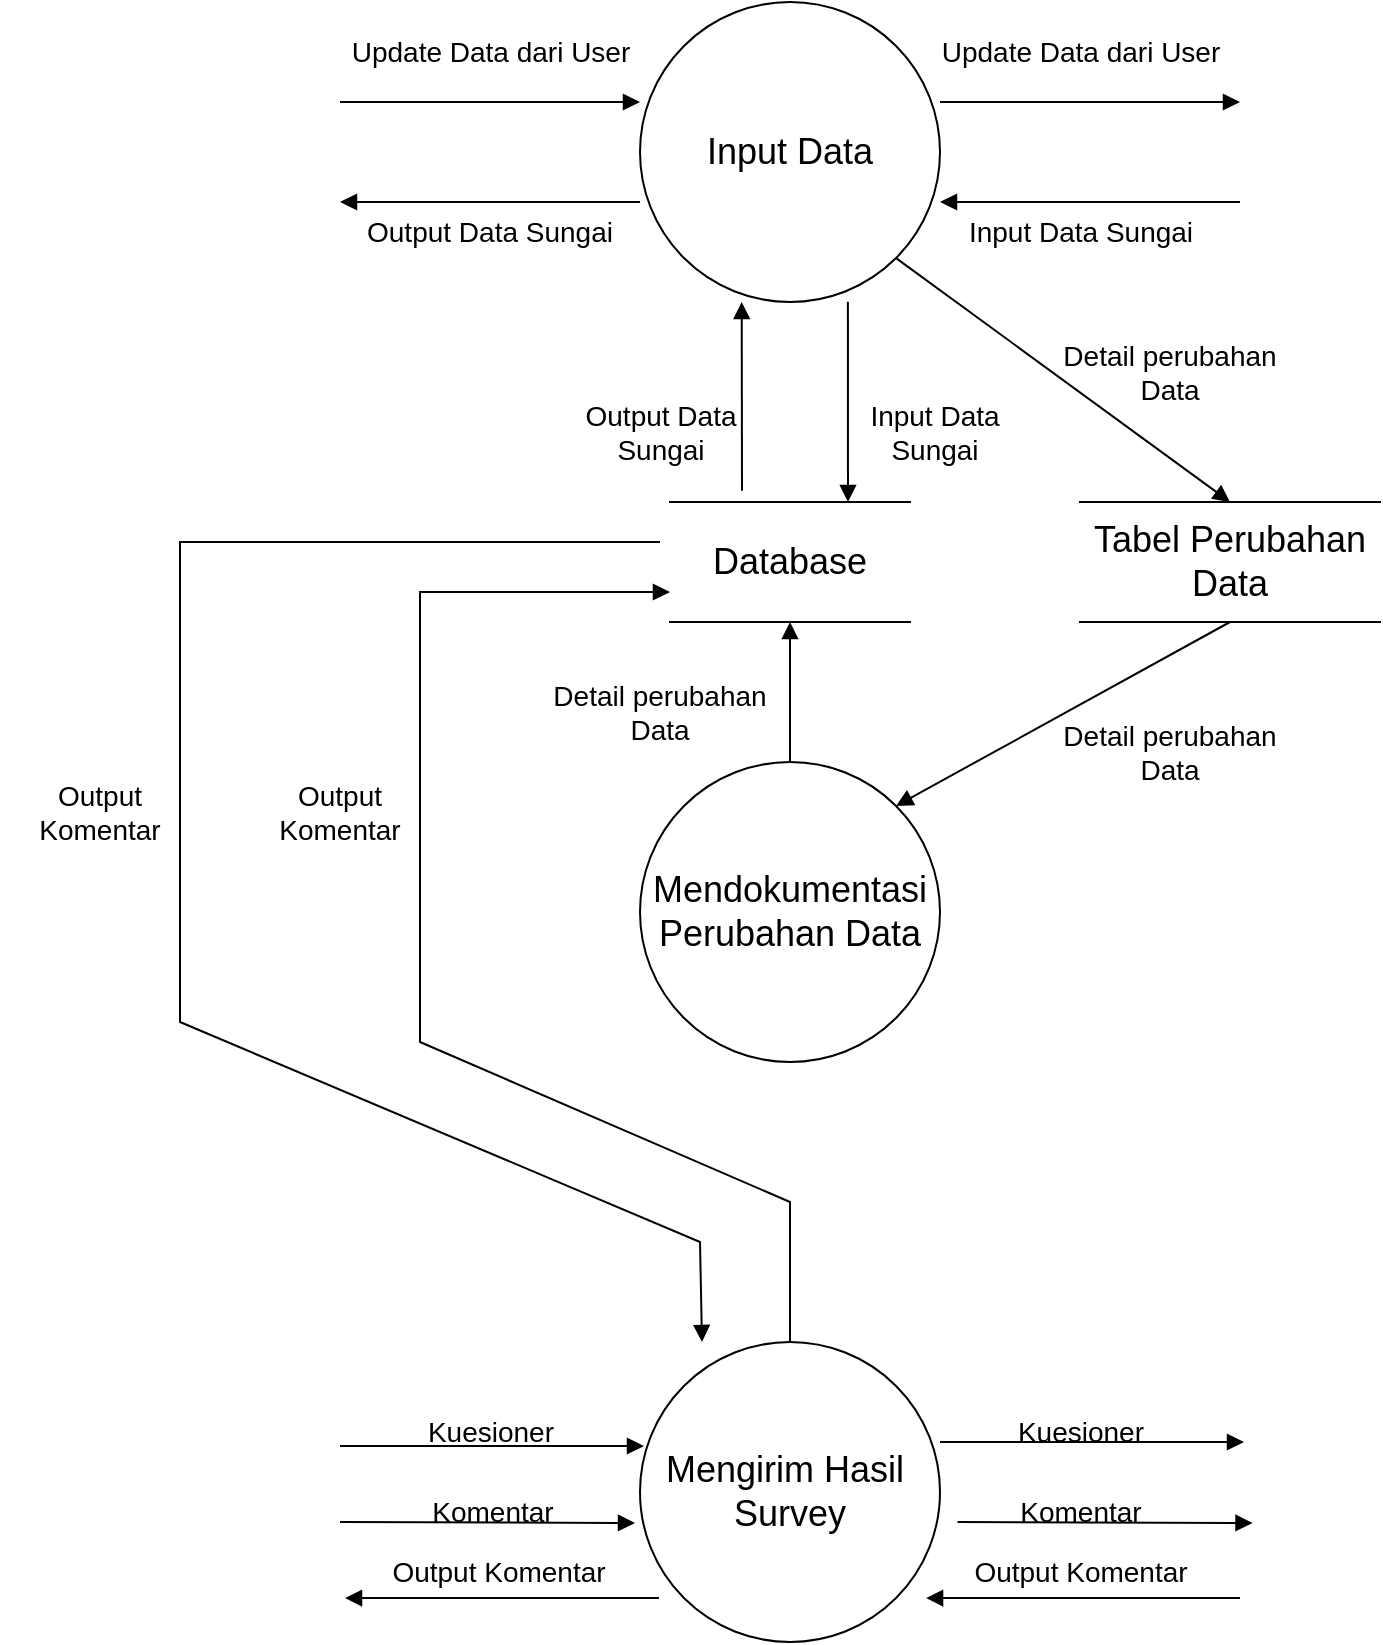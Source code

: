 <mxfile version="28.1.2">
  <diagram name="Page-1" id="AXLTuwcpTWjiIAgg8vNd">
    <mxGraphModel dx="865" dy="686" grid="1" gridSize="10" guides="1" tooltips="1" connect="1" arrows="1" fold="1" page="1" pageScale="1" pageWidth="850" pageHeight="1100" math="0" shadow="0">
      <root>
        <mxCell id="0" />
        <mxCell id="1" parent="0" />
        <mxCell id="3xOiU8D1r6qmkp0oMkFd-1" value="&lt;font style=&quot;font-size: 18px;&quot;&gt;Input Data&lt;/font&gt;" style="ellipse;whiteSpace=wrap;html=1;aspect=fixed;" vertex="1" parent="1">
          <mxGeometry x="350" y="80" width="150" height="150" as="geometry" />
        </mxCell>
        <mxCell id="3xOiU8D1r6qmkp0oMkFd-3" value="&lt;font style=&quot;font-size: 18px;&quot;&gt;Database&lt;/font&gt;" style="shape=partialRectangle;whiteSpace=wrap;html=1;left=0;right=0;fillColor=none;" vertex="1" parent="1">
          <mxGeometry x="365" y="330" width="120" height="60" as="geometry" />
        </mxCell>
        <mxCell id="3xOiU8D1r6qmkp0oMkFd-6" value="" style="endArrow=block;html=1;rounded=0;exitX=0.693;exitY=0.999;exitDx=0;exitDy=0;endFill=1;exitPerimeter=0;" edge="1" parent="1" source="3xOiU8D1r6qmkp0oMkFd-1">
          <mxGeometry width="50" height="50" relative="1" as="geometry">
            <mxPoint x="450" y="230" as="sourcePoint" />
            <mxPoint x="454" y="330" as="targetPoint" />
          </mxGeometry>
        </mxCell>
        <mxCell id="3xOiU8D1r6qmkp0oMkFd-8" value="" style="endArrow=block;html=1;rounded=0;entryX=0;entryY=0.5;entryDx=0;entryDy=0;endFill=1;" edge="1" parent="1">
          <mxGeometry width="50" height="50" relative="1" as="geometry">
            <mxPoint x="200" y="130" as="sourcePoint" />
            <mxPoint x="350.0" y="130" as="targetPoint" />
          </mxGeometry>
        </mxCell>
        <mxCell id="3xOiU8D1r6qmkp0oMkFd-9" value="&lt;font style=&quot;font-size: 14px;&quot;&gt;Update Data dari User&lt;/font&gt;" style="text;html=1;align=center;verticalAlign=middle;whiteSpace=wrap;rounded=0;" vertex="1" parent="1">
          <mxGeometry x="202.5" y="90" width="145" height="30" as="geometry" />
        </mxCell>
        <mxCell id="3xOiU8D1r6qmkp0oMkFd-11" value="" style="endArrow=block;html=1;rounded=0;endFill=1;" edge="1" parent="1">
          <mxGeometry width="50" height="50" relative="1" as="geometry">
            <mxPoint x="350" y="180" as="sourcePoint" />
            <mxPoint x="200" y="180" as="targetPoint" />
          </mxGeometry>
        </mxCell>
        <mxCell id="3xOiU8D1r6qmkp0oMkFd-12" value="&lt;font style=&quot;font-size: 14px;&quot;&gt;Output Data Sungai&lt;/font&gt;" style="text;html=1;align=center;verticalAlign=middle;whiteSpace=wrap;rounded=0;" vertex="1" parent="1">
          <mxGeometry x="210" y="180" width="130" height="30" as="geometry" />
        </mxCell>
        <mxCell id="3xOiU8D1r6qmkp0oMkFd-13" value="" style="endArrow=block;html=1;rounded=0;entryX=0;entryY=0.5;entryDx=0;entryDy=0;endFill=1;" edge="1" parent="1">
          <mxGeometry width="50" height="50" relative="1" as="geometry">
            <mxPoint x="500" y="130" as="sourcePoint" />
            <mxPoint x="650.0" y="130" as="targetPoint" />
          </mxGeometry>
        </mxCell>
        <mxCell id="3xOiU8D1r6qmkp0oMkFd-15" value="" style="endArrow=block;html=1;rounded=0;endFill=1;" edge="1" parent="1">
          <mxGeometry width="50" height="50" relative="1" as="geometry">
            <mxPoint x="650" y="180" as="sourcePoint" />
            <mxPoint x="500" y="180" as="targetPoint" />
          </mxGeometry>
        </mxCell>
        <mxCell id="3xOiU8D1r6qmkp0oMkFd-17" value="&lt;font style=&quot;font-size: 14px;&quot;&gt;Input Data Sungai&lt;/font&gt;" style="text;html=1;align=center;verticalAlign=middle;whiteSpace=wrap;rounded=0;" vertex="1" parent="1">
          <mxGeometry x="487.5" y="180" width="165" height="30" as="geometry" />
        </mxCell>
        <mxCell id="3xOiU8D1r6qmkp0oMkFd-18" value="&lt;font style=&quot;font-size: 18px;&quot;&gt;Tabel Perubahan Data&lt;/font&gt;" style="shape=partialRectangle;whiteSpace=wrap;html=1;left=0;right=0;fillColor=none;" vertex="1" parent="1">
          <mxGeometry x="570" y="330" width="150" height="60" as="geometry" />
        </mxCell>
        <mxCell id="3xOiU8D1r6qmkp0oMkFd-19" value="" style="endArrow=block;html=1;rounded=0;exitX=1;exitY=1;exitDx=0;exitDy=0;entryX=0.5;entryY=0;entryDx=0;entryDy=0;endFill=1;" edge="1" parent="1" source="3xOiU8D1r6qmkp0oMkFd-1" target="3xOiU8D1r6qmkp0oMkFd-18">
          <mxGeometry width="50" height="50" relative="1" as="geometry">
            <mxPoint x="435" y="240" as="sourcePoint" />
            <mxPoint x="435" y="340" as="targetPoint" />
          </mxGeometry>
        </mxCell>
        <mxCell id="3xOiU8D1r6qmkp0oMkFd-20" value="&lt;font style=&quot;font-size: 18px;&quot;&gt;Mendokumentasi Perubahan Data&lt;/font&gt;" style="ellipse;whiteSpace=wrap;html=1;aspect=fixed;" vertex="1" parent="1">
          <mxGeometry x="350" y="460" width="150" height="150" as="geometry" />
        </mxCell>
        <mxCell id="3xOiU8D1r6qmkp0oMkFd-23" value="&lt;font style=&quot;font-size: 14px;&quot;&gt;Input Data Sungai&lt;/font&gt;" style="text;html=1;align=center;verticalAlign=middle;whiteSpace=wrap;rounded=0;" vertex="1" parent="1">
          <mxGeometry x="450" y="280" width="95" height="30" as="geometry" />
        </mxCell>
        <mxCell id="3xOiU8D1r6qmkp0oMkFd-24" value="&lt;font style=&quot;font-size: 14px;&quot;&gt;Detail perubahan Data&lt;/font&gt;" style="text;html=1;align=center;verticalAlign=middle;whiteSpace=wrap;rounded=0;" vertex="1" parent="1">
          <mxGeometry x="550" y="250" width="130" height="30" as="geometry" />
        </mxCell>
        <mxCell id="3xOiU8D1r6qmkp0oMkFd-25" value="" style="endArrow=block;html=1;rounded=0;exitX=0.5;exitY=1;exitDx=0;exitDy=0;entryX=1;entryY=0;entryDx=0;entryDy=0;endFill=1;" edge="1" parent="1" source="3xOiU8D1r6qmkp0oMkFd-18" target="3xOiU8D1r6qmkp0oMkFd-20">
          <mxGeometry width="50" height="50" relative="1" as="geometry">
            <mxPoint x="488" y="218" as="sourcePoint" />
            <mxPoint x="655" y="340" as="targetPoint" />
          </mxGeometry>
        </mxCell>
        <mxCell id="3xOiU8D1r6qmkp0oMkFd-26" value="" style="endArrow=block;html=1;rounded=0;exitX=0.5;exitY=0;exitDx=0;exitDy=0;entryX=0.5;entryY=1;entryDx=0;entryDy=0;endFill=1;" edge="1" parent="1" source="3xOiU8D1r6qmkp0oMkFd-20" target="3xOiU8D1r6qmkp0oMkFd-3">
          <mxGeometry width="50" height="50" relative="1" as="geometry">
            <mxPoint x="655" y="400" as="sourcePoint" />
            <mxPoint x="510" y="545" as="targetPoint" />
          </mxGeometry>
        </mxCell>
        <mxCell id="3xOiU8D1r6qmkp0oMkFd-27" value="&lt;font style=&quot;font-size: 18px;&quot;&gt;Mengirim Hasil&amp;nbsp; Survey&lt;/font&gt;" style="ellipse;whiteSpace=wrap;html=1;aspect=fixed;" vertex="1" parent="1">
          <mxGeometry x="350" y="750" width="150" height="150" as="geometry" />
        </mxCell>
        <mxCell id="3xOiU8D1r6qmkp0oMkFd-28" value="&lt;font style=&quot;font-size: 14px;&quot;&gt;Detail perubahan Data&lt;/font&gt;" style="text;html=1;align=center;verticalAlign=middle;whiteSpace=wrap;rounded=0;" vertex="1" parent="1">
          <mxGeometry x="550" y="440" width="130" height="30" as="geometry" />
        </mxCell>
        <mxCell id="3xOiU8D1r6qmkp0oMkFd-29" value="&lt;font style=&quot;font-size: 14px;&quot;&gt;Detail perubahan Data&lt;/font&gt;" style="text;html=1;align=center;verticalAlign=middle;whiteSpace=wrap;rounded=0;" vertex="1" parent="1">
          <mxGeometry x="295" y="420" width="130" height="30" as="geometry" />
        </mxCell>
        <mxCell id="3xOiU8D1r6qmkp0oMkFd-30" value="" style="endArrow=block;html=1;rounded=0;endFill=1;" edge="1" parent="1">
          <mxGeometry width="50" height="50" relative="1" as="geometry">
            <mxPoint x="200" y="802" as="sourcePoint" />
            <mxPoint x="352" y="802" as="targetPoint" />
          </mxGeometry>
        </mxCell>
        <mxCell id="3xOiU8D1r6qmkp0oMkFd-31" value="&lt;font style=&quot;font-size: 14px;&quot;&gt;Kuesioner&lt;/font&gt;" style="text;html=1;align=center;verticalAlign=middle;whiteSpace=wrap;rounded=0;" vertex="1" parent="1">
          <mxGeometry x="202.5" y="780" width="145" height="30" as="geometry" />
        </mxCell>
        <mxCell id="3xOiU8D1r6qmkp0oMkFd-32" value="" style="endArrow=block;html=1;rounded=0;endFill=1;" edge="1" parent="1">
          <mxGeometry width="50" height="50" relative="1" as="geometry">
            <mxPoint x="200" y="840" as="sourcePoint" />
            <mxPoint x="347.5" y="840.52" as="targetPoint" />
          </mxGeometry>
        </mxCell>
        <mxCell id="3xOiU8D1r6qmkp0oMkFd-33" value="&lt;font style=&quot;font-size: 14px;&quot;&gt;Komentar&lt;/font&gt;" style="text;html=1;align=center;verticalAlign=middle;whiteSpace=wrap;rounded=0;" vertex="1" parent="1">
          <mxGeometry x="210" y="820" width="133" height="30" as="geometry" />
        </mxCell>
        <mxCell id="3xOiU8D1r6qmkp0oMkFd-35" value="" style="endArrow=block;html=1;rounded=0;endFill=1;entryX=0.339;entryY=0.971;entryDx=0;entryDy=0;entryPerimeter=0;" edge="1" parent="1">
          <mxGeometry width="50" height="50" relative="1" as="geometry">
            <mxPoint x="401" y="324.35" as="sourcePoint" />
            <mxPoint x="400.85" y="230.0" as="targetPoint" />
          </mxGeometry>
        </mxCell>
        <mxCell id="3xOiU8D1r6qmkp0oMkFd-36" value="&lt;font style=&quot;font-size: 14px;&quot;&gt;Output Data Sungai&lt;/font&gt;" style="text;html=1;align=center;verticalAlign=middle;whiteSpace=wrap;rounded=0;" vertex="1" parent="1">
          <mxGeometry x="312.5" y="280" width="95" height="30" as="geometry" />
        </mxCell>
        <mxCell id="3xOiU8D1r6qmkp0oMkFd-38" value="" style="endArrow=block;html=1;rounded=0;endFill=1;" edge="1" parent="1">
          <mxGeometry width="50" height="50" relative="1" as="geometry">
            <mxPoint x="500" y="800" as="sourcePoint" />
            <mxPoint x="652" y="800" as="targetPoint" />
          </mxGeometry>
        </mxCell>
        <mxCell id="3xOiU8D1r6qmkp0oMkFd-39" value="&lt;font style=&quot;font-size: 14px;&quot;&gt;Kuesioner&lt;/font&gt;" style="text;html=1;align=center;verticalAlign=middle;whiteSpace=wrap;rounded=0;" vertex="1" parent="1">
          <mxGeometry x="497.5" y="780" width="145" height="30" as="geometry" />
        </mxCell>
        <mxCell id="3xOiU8D1r6qmkp0oMkFd-40" value="" style="endArrow=block;html=1;rounded=0;endFill=1;" edge="1" parent="1">
          <mxGeometry width="50" height="50" relative="1" as="geometry">
            <mxPoint x="508.75" y="840" as="sourcePoint" />
            <mxPoint x="656.25" y="840.52" as="targetPoint" />
          </mxGeometry>
        </mxCell>
        <mxCell id="3xOiU8D1r6qmkp0oMkFd-41" value="&lt;font style=&quot;font-size: 14px;&quot;&gt;Komentar&lt;/font&gt;" style="text;html=1;align=center;verticalAlign=middle;whiteSpace=wrap;rounded=0;" vertex="1" parent="1">
          <mxGeometry x="503.5" y="820" width="133" height="30" as="geometry" />
        </mxCell>
        <mxCell id="3xOiU8D1r6qmkp0oMkFd-42" value="" style="endArrow=block;html=1;rounded=0;endFill=1;entryX=1;entryY=1;entryDx=0;entryDy=0;" edge="1" parent="1">
          <mxGeometry width="50" height="50" relative="1" as="geometry">
            <mxPoint x="650" y="878" as="sourcePoint" />
            <mxPoint x="493.033" y="878.033" as="targetPoint" />
          </mxGeometry>
        </mxCell>
        <mxCell id="3xOiU8D1r6qmkp0oMkFd-43" value="&lt;font style=&quot;font-size: 14px;&quot;&gt;Output Komentar&lt;/font&gt;" style="text;html=1;align=center;verticalAlign=middle;whiteSpace=wrap;rounded=0;" vertex="1" parent="1">
          <mxGeometry x="503.5" y="850" width="133" height="30" as="geometry" />
        </mxCell>
        <mxCell id="3xOiU8D1r6qmkp0oMkFd-45" value="" style="endArrow=block;html=1;rounded=0;endFill=1;exitX=0.5;exitY=0;exitDx=0;exitDy=0;entryX=0;entryY=0.75;entryDx=0;entryDy=0;" edge="1" parent="1" source="3xOiU8D1r6qmkp0oMkFd-27" target="3xOiU8D1r6qmkp0oMkFd-3">
          <mxGeometry width="50" height="50" relative="1" as="geometry">
            <mxPoint x="660" y="888" as="sourcePoint" />
            <mxPoint x="360" y="340" as="targetPoint" />
            <Array as="points">
              <mxPoint x="425" y="680" />
              <mxPoint x="240" y="600" />
              <mxPoint x="240" y="375" />
            </Array>
          </mxGeometry>
        </mxCell>
        <mxCell id="3xOiU8D1r6qmkp0oMkFd-46" value="&lt;font style=&quot;font-size: 14px;&quot;&gt;Output&lt;/font&gt;&lt;div&gt;&lt;font style=&quot;font-size: 14px;&quot;&gt;Komentar&lt;/font&gt;&lt;/div&gt;" style="text;html=1;align=center;verticalAlign=middle;whiteSpace=wrap;rounded=0;" vertex="1" parent="1">
          <mxGeometry x="150" y="470" width="100" height="30" as="geometry" />
        </mxCell>
        <mxCell id="3xOiU8D1r6qmkp0oMkFd-47" value="" style="endArrow=block;html=1;rounded=0;endFill=1;entryX=1;entryY=1;entryDx=0;entryDy=0;" edge="1" parent="1">
          <mxGeometry width="50" height="50" relative="1" as="geometry">
            <mxPoint x="359.47" y="878" as="sourcePoint" />
            <mxPoint x="202.503" y="878.033" as="targetPoint" />
          </mxGeometry>
        </mxCell>
        <mxCell id="3xOiU8D1r6qmkp0oMkFd-48" value="&lt;font style=&quot;font-size: 14px;&quot;&gt;Output Komentar&lt;/font&gt;" style="text;html=1;align=center;verticalAlign=middle;whiteSpace=wrap;rounded=0;" vertex="1" parent="1">
          <mxGeometry x="212.97" y="850" width="133" height="30" as="geometry" />
        </mxCell>
        <mxCell id="3xOiU8D1r6qmkp0oMkFd-51" value="" style="endArrow=block;html=1;rounded=0;endFill=1;" edge="1" parent="1">
          <mxGeometry width="50" height="50" relative="1" as="geometry">
            <mxPoint x="360" y="350" as="sourcePoint" />
            <mxPoint x="381" y="750" as="targetPoint" />
            <Array as="points">
              <mxPoint x="120" y="350" />
              <mxPoint x="120" y="590" />
              <mxPoint x="380" y="700" />
            </Array>
          </mxGeometry>
        </mxCell>
        <mxCell id="3xOiU8D1r6qmkp0oMkFd-52" value="&lt;font style=&quot;font-size: 14px;&quot;&gt;Output&lt;/font&gt;&lt;div&gt;&lt;font style=&quot;font-size: 14px;&quot;&gt;Komentar&lt;/font&gt;&lt;/div&gt;" style="text;html=1;align=center;verticalAlign=middle;whiteSpace=wrap;rounded=0;" vertex="1" parent="1">
          <mxGeometry x="30" y="470" width="100" height="30" as="geometry" />
        </mxCell>
        <mxCell id="3xOiU8D1r6qmkp0oMkFd-53" value="&lt;font style=&quot;font-size: 14px;&quot;&gt;Update Data dari User&lt;/font&gt;" style="text;html=1;align=center;verticalAlign=middle;whiteSpace=wrap;rounded=0;" vertex="1" parent="1">
          <mxGeometry x="497.5" y="90" width="145" height="30" as="geometry" />
        </mxCell>
      </root>
    </mxGraphModel>
  </diagram>
</mxfile>
